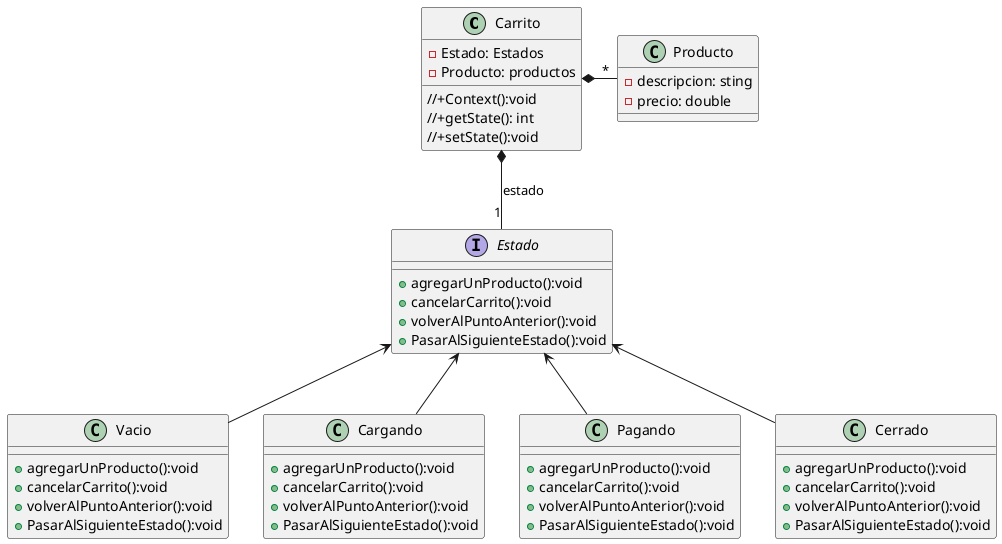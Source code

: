 @startuml

class Carrito{
-Estado: Estados
-Producto: productos

//+Context():void
//+getState(): int
//+setState():void
}
class Producto{
- descripcion: sting
- precio: double
}

interface Estado{
+ agregarUnProducto():void
+ cancelarCarrito():void
+ volverAlPuntoAnterior():void
+ PasarAlSiguienteEstado():void
}

class Vacio{
+ agregarUnProducto():void
+ cancelarCarrito():void
+ volverAlPuntoAnterior():void
+ PasarAlSiguienteEstado():void
}

class Cargando{
+ agregarUnProducto():void
+ cancelarCarrito():void
+ volverAlPuntoAnterior():void
+ PasarAlSiguienteEstado():void
}

class Pagando{
+ agregarUnProducto():void
+ cancelarCarrito():void
+ volverAlPuntoAnterior():void
+ PasarAlSiguienteEstado():void
}

class Cerrado{
+ agregarUnProducto():void
+ cancelarCarrito():void
+ volverAlPuntoAnterior():void
+ PasarAlSiguienteEstado():void
}


Carrito *-right- "*" Producto
Carrito *-- "1" Estado:estado
Estado <-- Vacio
Estado <-- Cargando
Estado <-- Pagando
Estado <-- Cerrado

@enduml